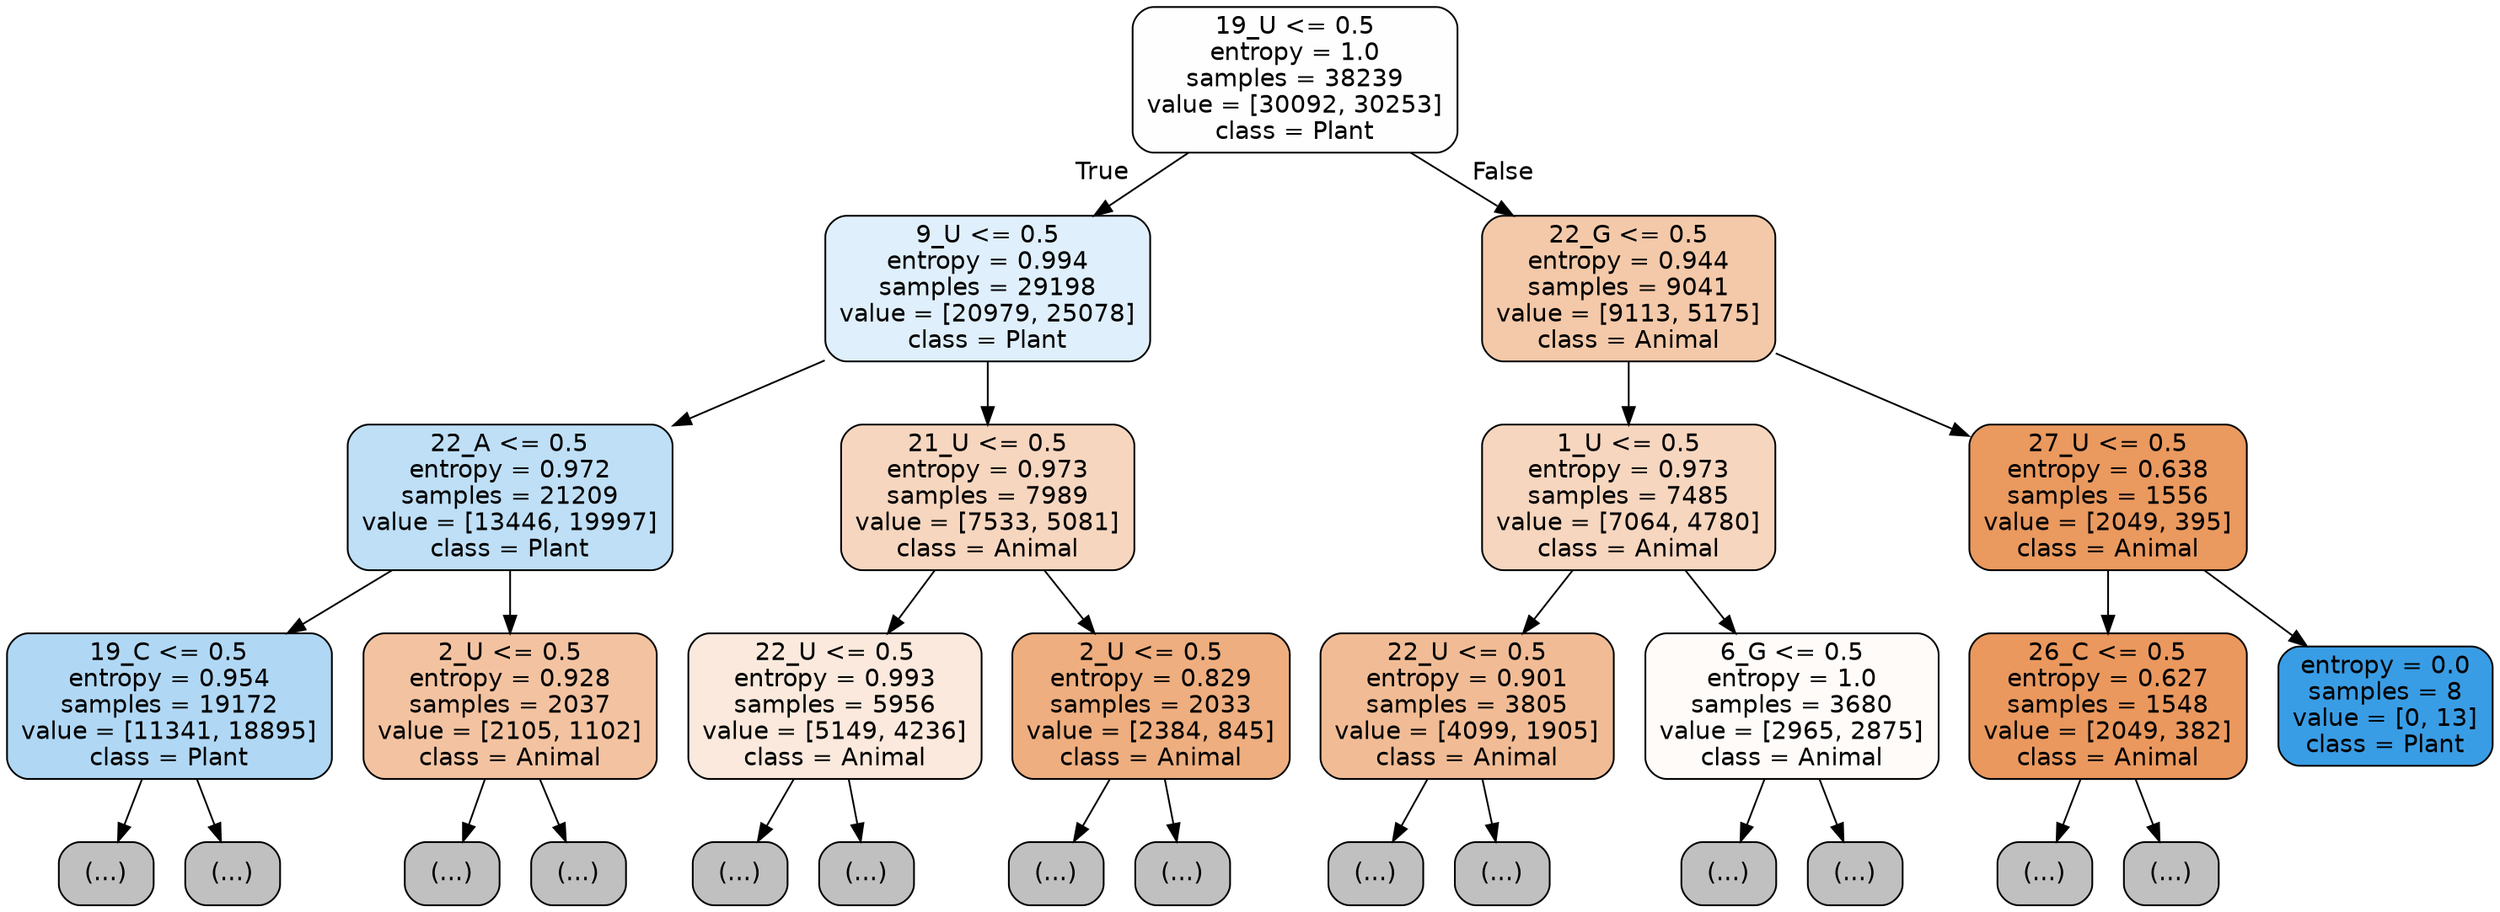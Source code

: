 digraph Tree {
node [shape=box, style="filled, rounded", color="black", fontname="helvetica"] ;
edge [fontname="helvetica"] ;
0 [label="19_U <= 0.5\nentropy = 1.0\nsamples = 38239\nvalue = [30092, 30253]\nclass = Plant", fillcolor="#fefeff"] ;
1 [label="9_U <= 0.5\nentropy = 0.994\nsamples = 29198\nvalue = [20979, 25078]\nclass = Plant", fillcolor="#dfeffb"] ;
0 -> 1 [labeldistance=2.5, labelangle=45, headlabel="True"] ;
2 [label="22_A <= 0.5\nentropy = 0.972\nsamples = 21209\nvalue = [13446, 19997]\nclass = Plant", fillcolor="#bedff6"] ;
1 -> 2 ;
3 [label="19_C <= 0.5\nentropy = 0.954\nsamples = 19172\nvalue = [11341, 18895]\nclass = Plant", fillcolor="#b0d8f5"] ;
2 -> 3 ;
4 [label="(...)", fillcolor="#C0C0C0"] ;
3 -> 4 ;
5321 [label="(...)", fillcolor="#C0C0C0"] ;
3 -> 5321 ;
7860 [label="2_U <= 0.5\nentropy = 0.928\nsamples = 2037\nvalue = [2105, 1102]\nclass = Animal", fillcolor="#f3c3a1"] ;
2 -> 7860 ;
7861 [label="(...)", fillcolor="#C0C0C0"] ;
7860 -> 7861 ;
8648 [label="(...)", fillcolor="#C0C0C0"] ;
7860 -> 8648 ;
8913 [label="21_U <= 0.5\nentropy = 0.973\nsamples = 7989\nvalue = [7533, 5081]\nclass = Animal", fillcolor="#f7d6bf"] ;
1 -> 8913 ;
8914 [label="22_U <= 0.5\nentropy = 0.993\nsamples = 5956\nvalue = [5149, 4236]\nclass = Animal", fillcolor="#fae9dc"] ;
8913 -> 8914 ;
8915 [label="(...)", fillcolor="#C0C0C0"] ;
8914 -> 8915 ;
11462 [label="(...)", fillcolor="#C0C0C0"] ;
8914 -> 11462 ;
11749 [label="2_U <= 0.5\nentropy = 0.829\nsamples = 2033\nvalue = [2384, 845]\nclass = Animal", fillcolor="#eeae7f"] ;
8913 -> 11749 ;
11750 [label="(...)", fillcolor="#C0C0C0"] ;
11749 -> 11750 ;
12349 [label="(...)", fillcolor="#C0C0C0"] ;
11749 -> 12349 ;
12554 [label="22_G <= 0.5\nentropy = 0.944\nsamples = 9041\nvalue = [9113, 5175]\nclass = Animal", fillcolor="#f4c9a9"] ;
0 -> 12554 [labeldistance=2.5, labelangle=-45, headlabel="False"] ;
12555 [label="1_U <= 0.5\nentropy = 0.973\nsamples = 7485\nvalue = [7064, 4780]\nclass = Animal", fillcolor="#f7d6bf"] ;
12554 -> 12555 ;
12556 [label="22_U <= 0.5\nentropy = 0.901\nsamples = 3805\nvalue = [4099, 1905]\nclass = Animal", fillcolor="#f1bc95"] ;
12555 -> 12556 ;
12557 [label="(...)", fillcolor="#C0C0C0"] ;
12556 -> 12557 ;
14352 [label="(...)", fillcolor="#C0C0C0"] ;
12556 -> 14352 ;
14607 [label="6_G <= 0.5\nentropy = 1.0\nsamples = 3680\nvalue = [2965, 2875]\nclass = Animal", fillcolor="#fefbf9"] ;
12555 -> 14607 ;
14608 [label="(...)", fillcolor="#C0C0C0"] ;
14607 -> 14608 ;
15963 [label="(...)", fillcolor="#C0C0C0"] ;
14607 -> 15963 ;
16452 [label="27_U <= 0.5\nentropy = 0.638\nsamples = 1556\nvalue = [2049, 395]\nclass = Animal", fillcolor="#ea995f"] ;
12554 -> 16452 ;
16453 [label="26_C <= 0.5\nentropy = 0.627\nsamples = 1548\nvalue = [2049, 382]\nclass = Animal", fillcolor="#ea985e"] ;
16452 -> 16453 ;
16454 [label="(...)", fillcolor="#C0C0C0"] ;
16453 -> 16454 ;
16957 [label="(...)", fillcolor="#C0C0C0"] ;
16453 -> 16957 ;
16962 [label="entropy = 0.0\nsamples = 8\nvalue = [0, 13]\nclass = Plant", fillcolor="#399de5"] ;
16452 -> 16962 ;
}